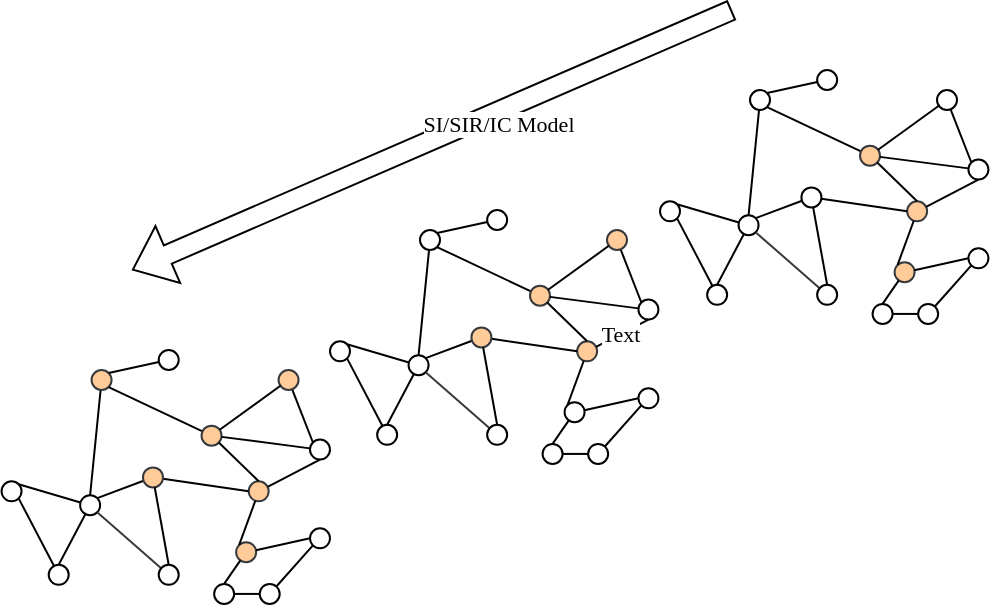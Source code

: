 <mxfile version="18.1.3" type="github">
  <diagram id="QJzVFI7wwdKh4ksq5DaL" name="Page-1">
    <mxGraphModel dx="953" dy="464" grid="1" gridSize="10" guides="1" tooltips="1" connect="1" arrows="1" fold="1" page="1" pageScale="1" pageWidth="827" pageHeight="1169" math="0" shadow="0">
      <root>
        <mxCell id="0" />
        <mxCell id="1" parent="0" />
        <mxCell id="GDryrx9n8suL0AO0dyz_-293" value="" style="group" vertex="1" connectable="0" parent="1">
          <mxGeometry x="414" y="180" width="164.219" height="126.96" as="geometry" />
        </mxCell>
        <mxCell id="GDryrx9n8suL0AO0dyz_-5" value="" style="ellipse;whiteSpace=wrap;html=1;aspect=fixed;" vertex="1" parent="GDryrx9n8suL0AO0dyz_-293">
          <mxGeometry x="39.286" y="72.604" width="10" height="10" as="geometry" />
        </mxCell>
        <mxCell id="GDryrx9n8suL0AO0dyz_-6" style="edgeStyle=none;rounded=0;orthogonalLoop=1;jettySize=auto;html=1;entryX=0.5;entryY=0;entryDx=0;entryDy=0;endArrow=none;endFill=0;" edge="1" parent="GDryrx9n8suL0AO0dyz_-293" source="GDryrx9n8suL0AO0dyz_-7" target="GDryrx9n8suL0AO0dyz_-5">
          <mxGeometry relative="1" as="geometry" />
        </mxCell>
        <mxCell id="GDryrx9n8suL0AO0dyz_-7" value="" style="ellipse;whiteSpace=wrap;html=1;aspect=fixed;" vertex="1" parent="GDryrx9n8suL0AO0dyz_-293">
          <mxGeometry x="45" y="10.0" width="10" height="10" as="geometry" />
        </mxCell>
        <mxCell id="GDryrx9n8suL0AO0dyz_-8" style="edgeStyle=none;rounded=0;orthogonalLoop=1;jettySize=auto;html=1;entryX=1;entryY=1;entryDx=0;entryDy=0;endArrow=none;endFill=0;" edge="1" parent="GDryrx9n8suL0AO0dyz_-293" source="GDryrx9n8suL0AO0dyz_-9" target="GDryrx9n8suL0AO0dyz_-7">
          <mxGeometry relative="1" as="geometry" />
        </mxCell>
        <mxCell id="GDryrx9n8suL0AO0dyz_-9" value="" style="ellipse;whiteSpace=wrap;html=1;aspect=fixed;fillColor=#ffcc99;strokeColor=#36393d;" vertex="1" parent="GDryrx9n8suL0AO0dyz_-293">
          <mxGeometry x="100" y="37.826" width="10" height="10" as="geometry" />
        </mxCell>
        <mxCell id="GDryrx9n8suL0AO0dyz_-10" value="" style="ellipse;whiteSpace=wrap;html=1;aspect=fixed;" vertex="1" parent="GDryrx9n8suL0AO0dyz_-293">
          <mxGeometry y="65.648" width="10" height="10" as="geometry" />
        </mxCell>
        <mxCell id="GDryrx9n8suL0AO0dyz_-11" style="edgeStyle=none;rounded=0;orthogonalLoop=1;jettySize=auto;html=1;entryX=1;entryY=0;entryDx=0;entryDy=0;endArrow=none;endFill=0;" edge="1" parent="GDryrx9n8suL0AO0dyz_-293" source="GDryrx9n8suL0AO0dyz_-5" target="GDryrx9n8suL0AO0dyz_-10">
          <mxGeometry relative="1" as="geometry" />
        </mxCell>
        <mxCell id="GDryrx9n8suL0AO0dyz_-12" style="edgeStyle=none;rounded=0;orthogonalLoop=1;jettySize=auto;html=1;entryX=1;entryY=1;entryDx=0;entryDy=0;endArrow=none;endFill=0;" edge="1" parent="GDryrx9n8suL0AO0dyz_-293" source="GDryrx9n8suL0AO0dyz_-13" target="GDryrx9n8suL0AO0dyz_-10">
          <mxGeometry relative="1" as="geometry" />
        </mxCell>
        <mxCell id="GDryrx9n8suL0AO0dyz_-13" value="" style="ellipse;whiteSpace=wrap;html=1;aspect=fixed;" vertex="1" parent="GDryrx9n8suL0AO0dyz_-293">
          <mxGeometry x="23.571" y="107.387" width="10" height="10" as="geometry" />
        </mxCell>
        <mxCell id="GDryrx9n8suL0AO0dyz_-14" style="edgeStyle=none;rounded=0;orthogonalLoop=1;jettySize=auto;html=1;entryX=0.5;entryY=0;entryDx=0;entryDy=0;endArrow=none;endFill=0;" edge="1" parent="GDryrx9n8suL0AO0dyz_-293" source="GDryrx9n8suL0AO0dyz_-5" target="GDryrx9n8suL0AO0dyz_-13">
          <mxGeometry relative="1" as="geometry" />
        </mxCell>
        <mxCell id="GDryrx9n8suL0AO0dyz_-15" style="edgeStyle=none;rounded=0;orthogonalLoop=1;jettySize=auto;html=1;entryX=1;entryY=0;entryDx=0;entryDy=0;endArrow=none;endFill=0;" edge="1" parent="GDryrx9n8suL0AO0dyz_-293" source="GDryrx9n8suL0AO0dyz_-16" target="GDryrx9n8suL0AO0dyz_-7">
          <mxGeometry relative="1" as="geometry" />
        </mxCell>
        <mxCell id="GDryrx9n8suL0AO0dyz_-16" value="" style="ellipse;whiteSpace=wrap;html=1;aspect=fixed;" vertex="1" parent="GDryrx9n8suL0AO0dyz_-293">
          <mxGeometry x="78.574" width="10" height="10" as="geometry" />
        </mxCell>
        <mxCell id="GDryrx9n8suL0AO0dyz_-18" value="" style="ellipse;whiteSpace=wrap;html=1;aspect=fixed;fillColor=#ffcc99;strokeColor=#36393d;" vertex="1" parent="GDryrx9n8suL0AO0dyz_-293">
          <mxGeometry x="123.571" y="65.652" width="10" height="10" as="geometry" />
        </mxCell>
        <mxCell id="GDryrx9n8suL0AO0dyz_-19" style="edgeStyle=none;rounded=0;orthogonalLoop=1;jettySize=auto;html=1;entryX=0.5;entryY=0;entryDx=0;entryDy=0;endArrow=none;endFill=0;" edge="1" parent="GDryrx9n8suL0AO0dyz_-293" source="GDryrx9n8suL0AO0dyz_-9" target="GDryrx9n8suL0AO0dyz_-18">
          <mxGeometry relative="1" as="geometry" />
        </mxCell>
        <mxCell id="GDryrx9n8suL0AO0dyz_-20" style="edgeStyle=none;rounded=0;orthogonalLoop=1;jettySize=auto;html=1;entryX=1;entryY=0;entryDx=0;entryDy=0;endArrow=none;endFill=0;" edge="1" parent="GDryrx9n8suL0AO0dyz_-293" source="GDryrx9n8suL0AO0dyz_-22" target="GDryrx9n8suL0AO0dyz_-5">
          <mxGeometry relative="1" as="geometry" />
        </mxCell>
        <mxCell id="GDryrx9n8suL0AO0dyz_-21" style="edgeStyle=none;rounded=0;orthogonalLoop=1;jettySize=auto;html=1;entryX=0;entryY=0.5;entryDx=0;entryDy=0;endArrow=none;endFill=0;" edge="1" parent="GDryrx9n8suL0AO0dyz_-293" source="GDryrx9n8suL0AO0dyz_-22" target="GDryrx9n8suL0AO0dyz_-18">
          <mxGeometry relative="1" as="geometry" />
        </mxCell>
        <mxCell id="GDryrx9n8suL0AO0dyz_-22" value="" style="ellipse;whiteSpace=wrap;html=1;aspect=fixed;" vertex="1" parent="GDryrx9n8suL0AO0dyz_-293">
          <mxGeometry x="70.714" y="58.691" width="10" height="10" as="geometry" />
        </mxCell>
        <mxCell id="GDryrx9n8suL0AO0dyz_-23" style="edgeStyle=none;rounded=0;orthogonalLoop=1;jettySize=auto;html=1;entryX=1;entryY=1;entryDx=0;entryDy=0;endArrow=none;endFill=0;fillColor=#ffcc99;strokeColor=#36393d;" edge="1" parent="GDryrx9n8suL0AO0dyz_-293" source="GDryrx9n8suL0AO0dyz_-24" target="GDryrx9n8suL0AO0dyz_-5">
          <mxGeometry relative="1" as="geometry" />
        </mxCell>
        <mxCell id="GDryrx9n8suL0AO0dyz_-24" value="" style="ellipse;whiteSpace=wrap;html=1;aspect=fixed;" vertex="1" parent="GDryrx9n8suL0AO0dyz_-293">
          <mxGeometry x="78.571" y="107.387" width="10" height="10" as="geometry" />
        </mxCell>
        <mxCell id="GDryrx9n8suL0AO0dyz_-25" style="edgeStyle=none;rounded=0;orthogonalLoop=1;jettySize=auto;html=1;entryX=0.5;entryY=0;entryDx=0;entryDy=0;endArrow=none;endFill=0;" edge="1" parent="GDryrx9n8suL0AO0dyz_-293" source="GDryrx9n8suL0AO0dyz_-22" target="GDryrx9n8suL0AO0dyz_-24">
          <mxGeometry relative="1" as="geometry" />
        </mxCell>
        <mxCell id="GDryrx9n8suL0AO0dyz_-26" value="" style="ellipse;whiteSpace=wrap;html=1;aspect=fixed;" vertex="1" parent="GDryrx9n8suL0AO0dyz_-293">
          <mxGeometry x="154.214" y="44.782" width="10" height="10" as="geometry" />
        </mxCell>
        <mxCell id="GDryrx9n8suL0AO0dyz_-27" value="" style="rounded=0;orthogonalLoop=1;jettySize=auto;html=1;endArrow=none;endFill=0;" edge="1" parent="GDryrx9n8suL0AO0dyz_-293" source="GDryrx9n8suL0AO0dyz_-9" target="GDryrx9n8suL0AO0dyz_-26">
          <mxGeometry relative="1" as="geometry" />
        </mxCell>
        <mxCell id="GDryrx9n8suL0AO0dyz_-28" style="edgeStyle=none;rounded=0;orthogonalLoop=1;jettySize=auto;html=1;entryX=0.5;entryY=1;entryDx=0;entryDy=0;endArrow=none;endFill=0;" edge="1" parent="GDryrx9n8suL0AO0dyz_-293" source="GDryrx9n8suL0AO0dyz_-18" target="GDryrx9n8suL0AO0dyz_-26">
          <mxGeometry relative="1" as="geometry" />
        </mxCell>
        <mxCell id="GDryrx9n8suL0AO0dyz_-29" style="edgeStyle=none;rounded=0;orthogonalLoop=1;jettySize=auto;html=1;endArrow=none;endFill=0;entryX=0;entryY=0;entryDx=0;entryDy=0;" edge="1" parent="GDryrx9n8suL0AO0dyz_-293" source="GDryrx9n8suL0AO0dyz_-30" target="GDryrx9n8suL0AO0dyz_-26">
          <mxGeometry relative="1" as="geometry">
            <mxPoint x="162.857" y="44.782" as="targetPoint" />
          </mxGeometry>
        </mxCell>
        <mxCell id="GDryrx9n8suL0AO0dyz_-30" value="" style="ellipse;whiteSpace=wrap;html=1;aspect=fixed;" vertex="1" parent="GDryrx9n8suL0AO0dyz_-293">
          <mxGeometry x="138.5" y="10.0" width="10" height="10" as="geometry" />
        </mxCell>
        <mxCell id="GDryrx9n8suL0AO0dyz_-31" value="" style="rounded=0;orthogonalLoop=1;jettySize=auto;html=1;endArrow=none;endFill=0;" edge="1" parent="GDryrx9n8suL0AO0dyz_-293" source="GDryrx9n8suL0AO0dyz_-9" target="GDryrx9n8suL0AO0dyz_-30">
          <mxGeometry relative="1" as="geometry" />
        </mxCell>
        <mxCell id="GDryrx9n8suL0AO0dyz_-32" value="" style="ellipse;whiteSpace=wrap;html=1;aspect=fixed;" vertex="1" parent="GDryrx9n8suL0AO0dyz_-293">
          <mxGeometry x="129.076" y="116.96" width="10" height="10" as="geometry" />
        </mxCell>
        <mxCell id="GDryrx9n8suL0AO0dyz_-33" value="" style="ellipse;whiteSpace=wrap;html=1;aspect=fixed;fillColor=#ffcc99;strokeColor=#36393d;" vertex="1" parent="GDryrx9n8suL0AO0dyz_-293">
          <mxGeometry x="117.29" y="96.091" width="10" height="10" as="geometry" />
        </mxCell>
        <mxCell id="GDryrx9n8suL0AO0dyz_-17" style="edgeStyle=none;rounded=0;orthogonalLoop=1;jettySize=auto;html=1;endArrow=none;endFill=0;entryX=0;entryY=0;entryDx=0;entryDy=0;" edge="1" parent="GDryrx9n8suL0AO0dyz_-293" source="GDryrx9n8suL0AO0dyz_-18" target="GDryrx9n8suL0AO0dyz_-33">
          <mxGeometry relative="1" as="geometry">
            <mxPoint x="153.429" y="107.391" as="targetPoint" />
          </mxGeometry>
        </mxCell>
        <mxCell id="GDryrx9n8suL0AO0dyz_-34" style="edgeStyle=none;rounded=0;orthogonalLoop=1;jettySize=auto;html=1;entryX=0;entryY=0.5;entryDx=0;entryDy=0;endArrow=none;endFill=0;" edge="1" parent="GDryrx9n8suL0AO0dyz_-293" source="GDryrx9n8suL0AO0dyz_-35" target="GDryrx9n8suL0AO0dyz_-32">
          <mxGeometry relative="1" as="geometry" />
        </mxCell>
        <mxCell id="GDryrx9n8suL0AO0dyz_-35" value="" style="ellipse;whiteSpace=wrap;html=1;aspect=fixed;" vertex="1" parent="GDryrx9n8suL0AO0dyz_-293">
          <mxGeometry x="106.29" y="116.96" width="10" height="10" as="geometry" />
        </mxCell>
        <mxCell id="GDryrx9n8suL0AO0dyz_-36" style="edgeStyle=none;rounded=0;orthogonalLoop=1;jettySize=auto;html=1;entryX=0.5;entryY=0;entryDx=0;entryDy=0;endArrow=none;endFill=0;" edge="1" parent="GDryrx9n8suL0AO0dyz_-293" source="GDryrx9n8suL0AO0dyz_-33" target="GDryrx9n8suL0AO0dyz_-35">
          <mxGeometry relative="1" as="geometry" />
        </mxCell>
        <mxCell id="GDryrx9n8suL0AO0dyz_-37" value="" style="ellipse;whiteSpace=wrap;html=1;aspect=fixed;" vertex="1" parent="GDryrx9n8suL0AO0dyz_-293">
          <mxGeometry x="154.219" y="89.134" width="10" height="10" as="geometry" />
        </mxCell>
        <mxCell id="GDryrx9n8suL0AO0dyz_-38" style="edgeStyle=none;rounded=0;orthogonalLoop=1;jettySize=auto;html=1;entryX=0;entryY=1;entryDx=0;entryDy=0;endArrow=none;endFill=0;" edge="1" parent="GDryrx9n8suL0AO0dyz_-293" source="GDryrx9n8suL0AO0dyz_-32" target="GDryrx9n8suL0AO0dyz_-37">
          <mxGeometry relative="1" as="geometry" />
        </mxCell>
        <mxCell id="GDryrx9n8suL0AO0dyz_-39" style="edgeStyle=none;rounded=0;orthogonalLoop=1;jettySize=auto;html=1;entryX=0;entryY=0.5;entryDx=0;entryDy=0;endArrow=none;endFill=0;" edge="1" parent="GDryrx9n8suL0AO0dyz_-293" source="GDryrx9n8suL0AO0dyz_-33" target="GDryrx9n8suL0AO0dyz_-37">
          <mxGeometry relative="1" as="geometry" />
        </mxCell>
        <mxCell id="GDryrx9n8suL0AO0dyz_-294" value="" style="group" vertex="1" connectable="0" parent="1">
          <mxGeometry x="249" y="250" width="164.219" height="126.96" as="geometry" />
        </mxCell>
        <mxCell id="GDryrx9n8suL0AO0dyz_-295" value="" style="ellipse;whiteSpace=wrap;html=1;aspect=fixed;" vertex="1" parent="GDryrx9n8suL0AO0dyz_-294">
          <mxGeometry x="39.286" y="72.604" width="10" height="10" as="geometry" />
        </mxCell>
        <mxCell id="GDryrx9n8suL0AO0dyz_-296" style="edgeStyle=none;rounded=0;orthogonalLoop=1;jettySize=auto;html=1;entryX=0.5;entryY=0;entryDx=0;entryDy=0;endArrow=none;endFill=0;" edge="1" parent="GDryrx9n8suL0AO0dyz_-294" source="GDryrx9n8suL0AO0dyz_-297" target="GDryrx9n8suL0AO0dyz_-295">
          <mxGeometry relative="1" as="geometry" />
        </mxCell>
        <mxCell id="GDryrx9n8suL0AO0dyz_-297" value="" style="ellipse;whiteSpace=wrap;html=1;aspect=fixed;" vertex="1" parent="GDryrx9n8suL0AO0dyz_-294">
          <mxGeometry x="45" y="10.0" width="10" height="10" as="geometry" />
        </mxCell>
        <mxCell id="GDryrx9n8suL0AO0dyz_-298" style="edgeStyle=none;rounded=0;orthogonalLoop=1;jettySize=auto;html=1;entryX=1;entryY=1;entryDx=0;entryDy=0;endArrow=none;endFill=0;" edge="1" parent="GDryrx9n8suL0AO0dyz_-294" source="GDryrx9n8suL0AO0dyz_-299" target="GDryrx9n8suL0AO0dyz_-297">
          <mxGeometry relative="1" as="geometry" />
        </mxCell>
        <mxCell id="GDryrx9n8suL0AO0dyz_-299" value="" style="ellipse;whiteSpace=wrap;html=1;aspect=fixed;fillColor=#ffcc99;strokeColor=#36393d;" vertex="1" parent="GDryrx9n8suL0AO0dyz_-294">
          <mxGeometry x="100" y="37.826" width="10" height="10" as="geometry" />
        </mxCell>
        <mxCell id="GDryrx9n8suL0AO0dyz_-300" value="" style="ellipse;whiteSpace=wrap;html=1;aspect=fixed;" vertex="1" parent="GDryrx9n8suL0AO0dyz_-294">
          <mxGeometry y="65.648" width="10" height="10" as="geometry" />
        </mxCell>
        <mxCell id="GDryrx9n8suL0AO0dyz_-301" style="edgeStyle=none;rounded=0;orthogonalLoop=1;jettySize=auto;html=1;entryX=1;entryY=0;entryDx=0;entryDy=0;endArrow=none;endFill=0;" edge="1" parent="GDryrx9n8suL0AO0dyz_-294" source="GDryrx9n8suL0AO0dyz_-295" target="GDryrx9n8suL0AO0dyz_-300">
          <mxGeometry relative="1" as="geometry" />
        </mxCell>
        <mxCell id="GDryrx9n8suL0AO0dyz_-302" style="edgeStyle=none;rounded=0;orthogonalLoop=1;jettySize=auto;html=1;entryX=1;entryY=1;entryDx=0;entryDy=0;endArrow=none;endFill=0;" edge="1" parent="GDryrx9n8suL0AO0dyz_-294" source="GDryrx9n8suL0AO0dyz_-303" target="GDryrx9n8suL0AO0dyz_-300">
          <mxGeometry relative="1" as="geometry" />
        </mxCell>
        <mxCell id="GDryrx9n8suL0AO0dyz_-303" value="" style="ellipse;whiteSpace=wrap;html=1;aspect=fixed;" vertex="1" parent="GDryrx9n8suL0AO0dyz_-294">
          <mxGeometry x="23.571" y="107.387" width="10" height="10" as="geometry" />
        </mxCell>
        <mxCell id="GDryrx9n8suL0AO0dyz_-304" style="edgeStyle=none;rounded=0;orthogonalLoop=1;jettySize=auto;html=1;entryX=0.5;entryY=0;entryDx=0;entryDy=0;endArrow=none;endFill=0;" edge="1" parent="GDryrx9n8suL0AO0dyz_-294" source="GDryrx9n8suL0AO0dyz_-295" target="GDryrx9n8suL0AO0dyz_-303">
          <mxGeometry relative="1" as="geometry" />
        </mxCell>
        <mxCell id="GDryrx9n8suL0AO0dyz_-305" style="edgeStyle=none;rounded=0;orthogonalLoop=1;jettySize=auto;html=1;entryX=1;entryY=0;entryDx=0;entryDy=0;endArrow=none;endFill=0;" edge="1" parent="GDryrx9n8suL0AO0dyz_-294" source="GDryrx9n8suL0AO0dyz_-306" target="GDryrx9n8suL0AO0dyz_-297">
          <mxGeometry relative="1" as="geometry" />
        </mxCell>
        <mxCell id="GDryrx9n8suL0AO0dyz_-306" value="" style="ellipse;whiteSpace=wrap;html=1;aspect=fixed;" vertex="1" parent="GDryrx9n8suL0AO0dyz_-294">
          <mxGeometry x="78.574" width="10" height="10" as="geometry" />
        </mxCell>
        <mxCell id="GDryrx9n8suL0AO0dyz_-307" value="" style="ellipse;whiteSpace=wrap;html=1;aspect=fixed;fillColor=#ffcc99;strokeColor=#36393d;" vertex="1" parent="GDryrx9n8suL0AO0dyz_-294">
          <mxGeometry x="123.571" y="65.652" width="10" height="10" as="geometry" />
        </mxCell>
        <mxCell id="GDryrx9n8suL0AO0dyz_-308" style="edgeStyle=none;rounded=0;orthogonalLoop=1;jettySize=auto;html=1;entryX=0.5;entryY=0;entryDx=0;entryDy=0;endArrow=none;endFill=0;" edge="1" parent="GDryrx9n8suL0AO0dyz_-294" source="GDryrx9n8suL0AO0dyz_-299" target="GDryrx9n8suL0AO0dyz_-307">
          <mxGeometry relative="1" as="geometry" />
        </mxCell>
        <mxCell id="GDryrx9n8suL0AO0dyz_-309" style="edgeStyle=none;rounded=0;orthogonalLoop=1;jettySize=auto;html=1;entryX=1;entryY=0;entryDx=0;entryDy=0;endArrow=none;endFill=0;" edge="1" parent="GDryrx9n8suL0AO0dyz_-294" source="GDryrx9n8suL0AO0dyz_-311" target="GDryrx9n8suL0AO0dyz_-295">
          <mxGeometry relative="1" as="geometry" />
        </mxCell>
        <mxCell id="GDryrx9n8suL0AO0dyz_-310" style="edgeStyle=none;rounded=0;orthogonalLoop=1;jettySize=auto;html=1;entryX=0;entryY=0.5;entryDx=0;entryDy=0;endArrow=none;endFill=0;" edge="1" parent="GDryrx9n8suL0AO0dyz_-294" source="GDryrx9n8suL0AO0dyz_-311" target="GDryrx9n8suL0AO0dyz_-307">
          <mxGeometry relative="1" as="geometry" />
        </mxCell>
        <mxCell id="GDryrx9n8suL0AO0dyz_-311" value="" style="ellipse;whiteSpace=wrap;html=1;aspect=fixed;fillColor=#ffcc99;strokeColor=#36393d;" vertex="1" parent="GDryrx9n8suL0AO0dyz_-294">
          <mxGeometry x="70.714" y="58.691" width="10" height="10" as="geometry" />
        </mxCell>
        <mxCell id="GDryrx9n8suL0AO0dyz_-312" style="edgeStyle=none;rounded=0;orthogonalLoop=1;jettySize=auto;html=1;entryX=1;entryY=1;entryDx=0;entryDy=0;endArrow=none;endFill=0;fillColor=#ffcc99;strokeColor=#36393d;" edge="1" parent="GDryrx9n8suL0AO0dyz_-294" source="GDryrx9n8suL0AO0dyz_-313" target="GDryrx9n8suL0AO0dyz_-295">
          <mxGeometry relative="1" as="geometry" />
        </mxCell>
        <mxCell id="GDryrx9n8suL0AO0dyz_-313" value="" style="ellipse;whiteSpace=wrap;html=1;aspect=fixed;" vertex="1" parent="GDryrx9n8suL0AO0dyz_-294">
          <mxGeometry x="78.571" y="107.387" width="10" height="10" as="geometry" />
        </mxCell>
        <mxCell id="GDryrx9n8suL0AO0dyz_-314" style="edgeStyle=none;rounded=0;orthogonalLoop=1;jettySize=auto;html=1;entryX=0.5;entryY=0;entryDx=0;entryDy=0;endArrow=none;endFill=0;" edge="1" parent="GDryrx9n8suL0AO0dyz_-294" source="GDryrx9n8suL0AO0dyz_-311" target="GDryrx9n8suL0AO0dyz_-313">
          <mxGeometry relative="1" as="geometry" />
        </mxCell>
        <mxCell id="GDryrx9n8suL0AO0dyz_-315" value="" style="ellipse;whiteSpace=wrap;html=1;aspect=fixed;" vertex="1" parent="GDryrx9n8suL0AO0dyz_-294">
          <mxGeometry x="154.214" y="44.782" width="10" height="10" as="geometry" />
        </mxCell>
        <mxCell id="GDryrx9n8suL0AO0dyz_-316" value="" style="rounded=0;orthogonalLoop=1;jettySize=auto;html=1;endArrow=none;endFill=0;" edge="1" parent="GDryrx9n8suL0AO0dyz_-294" source="GDryrx9n8suL0AO0dyz_-299" target="GDryrx9n8suL0AO0dyz_-315">
          <mxGeometry relative="1" as="geometry" />
        </mxCell>
        <mxCell id="GDryrx9n8suL0AO0dyz_-317" style="edgeStyle=none;rounded=0;orthogonalLoop=1;jettySize=auto;html=1;entryX=0.5;entryY=1;entryDx=0;entryDy=0;endArrow=none;endFill=0;" edge="1" parent="GDryrx9n8suL0AO0dyz_-294" source="GDryrx9n8suL0AO0dyz_-307" target="GDryrx9n8suL0AO0dyz_-315">
          <mxGeometry relative="1" as="geometry" />
        </mxCell>
        <mxCell id="GDryrx9n8suL0AO0dyz_-368" value="Text" style="edgeLabel;html=1;align=center;verticalAlign=middle;resizable=0;points=[];fontFamily=Times New Roman;" vertex="1" connectable="0" parent="GDryrx9n8suL0AO0dyz_-317">
          <mxGeometry x="-0.074" y="1" relative="1" as="geometry">
            <mxPoint as="offset" />
          </mxGeometry>
        </mxCell>
        <mxCell id="GDryrx9n8suL0AO0dyz_-318" style="edgeStyle=none;rounded=0;orthogonalLoop=1;jettySize=auto;html=1;endArrow=none;endFill=0;entryX=0;entryY=0;entryDx=0;entryDy=0;" edge="1" parent="GDryrx9n8suL0AO0dyz_-294" source="GDryrx9n8suL0AO0dyz_-319" target="GDryrx9n8suL0AO0dyz_-315">
          <mxGeometry relative="1" as="geometry">
            <mxPoint x="162.857" y="44.782" as="targetPoint" />
          </mxGeometry>
        </mxCell>
        <mxCell id="GDryrx9n8suL0AO0dyz_-319" value="" style="ellipse;whiteSpace=wrap;html=1;aspect=fixed;fillColor=#ffcc99;strokeColor=#36393d;" vertex="1" parent="GDryrx9n8suL0AO0dyz_-294">
          <mxGeometry x="138.5" y="10.0" width="10" height="10" as="geometry" />
        </mxCell>
        <mxCell id="GDryrx9n8suL0AO0dyz_-320" value="" style="rounded=0;orthogonalLoop=1;jettySize=auto;html=1;endArrow=none;endFill=0;" edge="1" parent="GDryrx9n8suL0AO0dyz_-294" source="GDryrx9n8suL0AO0dyz_-299" target="GDryrx9n8suL0AO0dyz_-319">
          <mxGeometry relative="1" as="geometry" />
        </mxCell>
        <mxCell id="GDryrx9n8suL0AO0dyz_-321" value="" style="ellipse;whiteSpace=wrap;html=1;aspect=fixed;" vertex="1" parent="GDryrx9n8suL0AO0dyz_-294">
          <mxGeometry x="129.076" y="116.96" width="10" height="10" as="geometry" />
        </mxCell>
        <mxCell id="GDryrx9n8suL0AO0dyz_-322" value="" style="ellipse;whiteSpace=wrap;html=1;aspect=fixed;" vertex="1" parent="GDryrx9n8suL0AO0dyz_-294">
          <mxGeometry x="117.29" y="96.091" width="10" height="10" as="geometry" />
        </mxCell>
        <mxCell id="GDryrx9n8suL0AO0dyz_-323" style="edgeStyle=none;rounded=0;orthogonalLoop=1;jettySize=auto;html=1;endArrow=none;endFill=0;entryX=0;entryY=0;entryDx=0;entryDy=0;" edge="1" parent="GDryrx9n8suL0AO0dyz_-294" source="GDryrx9n8suL0AO0dyz_-307" target="GDryrx9n8suL0AO0dyz_-322">
          <mxGeometry relative="1" as="geometry">
            <mxPoint x="153.429" y="107.391" as="targetPoint" />
          </mxGeometry>
        </mxCell>
        <mxCell id="GDryrx9n8suL0AO0dyz_-324" style="edgeStyle=none;rounded=0;orthogonalLoop=1;jettySize=auto;html=1;entryX=0;entryY=0.5;entryDx=0;entryDy=0;endArrow=none;endFill=0;" edge="1" parent="GDryrx9n8suL0AO0dyz_-294" source="GDryrx9n8suL0AO0dyz_-325" target="GDryrx9n8suL0AO0dyz_-321">
          <mxGeometry relative="1" as="geometry" />
        </mxCell>
        <mxCell id="GDryrx9n8suL0AO0dyz_-325" value="" style="ellipse;whiteSpace=wrap;html=1;aspect=fixed;" vertex="1" parent="GDryrx9n8suL0AO0dyz_-294">
          <mxGeometry x="106.29" y="116.96" width="10" height="10" as="geometry" />
        </mxCell>
        <mxCell id="GDryrx9n8suL0AO0dyz_-326" style="edgeStyle=none;rounded=0;orthogonalLoop=1;jettySize=auto;html=1;entryX=0.5;entryY=0;entryDx=0;entryDy=0;endArrow=none;endFill=0;" edge="1" parent="GDryrx9n8suL0AO0dyz_-294" source="GDryrx9n8suL0AO0dyz_-322" target="GDryrx9n8suL0AO0dyz_-325">
          <mxGeometry relative="1" as="geometry" />
        </mxCell>
        <mxCell id="GDryrx9n8suL0AO0dyz_-327" value="" style="ellipse;whiteSpace=wrap;html=1;aspect=fixed;" vertex="1" parent="GDryrx9n8suL0AO0dyz_-294">
          <mxGeometry x="154.219" y="89.134" width="10" height="10" as="geometry" />
        </mxCell>
        <mxCell id="GDryrx9n8suL0AO0dyz_-328" style="edgeStyle=none;rounded=0;orthogonalLoop=1;jettySize=auto;html=1;entryX=0;entryY=1;entryDx=0;entryDy=0;endArrow=none;endFill=0;" edge="1" parent="GDryrx9n8suL0AO0dyz_-294" source="GDryrx9n8suL0AO0dyz_-321" target="GDryrx9n8suL0AO0dyz_-327">
          <mxGeometry relative="1" as="geometry" />
        </mxCell>
        <mxCell id="GDryrx9n8suL0AO0dyz_-329" style="edgeStyle=none;rounded=0;orthogonalLoop=1;jettySize=auto;html=1;entryX=0;entryY=0.5;entryDx=0;entryDy=0;endArrow=none;endFill=0;" edge="1" parent="GDryrx9n8suL0AO0dyz_-294" source="GDryrx9n8suL0AO0dyz_-322" target="GDryrx9n8suL0AO0dyz_-327">
          <mxGeometry relative="1" as="geometry" />
        </mxCell>
        <mxCell id="GDryrx9n8suL0AO0dyz_-330" value="" style="group" vertex="1" connectable="0" parent="1">
          <mxGeometry x="84.78" y="320" width="164.219" height="126.96" as="geometry" />
        </mxCell>
        <mxCell id="GDryrx9n8suL0AO0dyz_-331" value="" style="ellipse;whiteSpace=wrap;html=1;aspect=fixed;" vertex="1" parent="GDryrx9n8suL0AO0dyz_-330">
          <mxGeometry x="39.286" y="72.604" width="10" height="10" as="geometry" />
        </mxCell>
        <mxCell id="GDryrx9n8suL0AO0dyz_-332" style="edgeStyle=none;rounded=0;orthogonalLoop=1;jettySize=auto;html=1;entryX=0.5;entryY=0;entryDx=0;entryDy=0;endArrow=none;endFill=0;" edge="1" parent="GDryrx9n8suL0AO0dyz_-330" source="GDryrx9n8suL0AO0dyz_-333" target="GDryrx9n8suL0AO0dyz_-331">
          <mxGeometry relative="1" as="geometry" />
        </mxCell>
        <mxCell id="GDryrx9n8suL0AO0dyz_-333" value="" style="ellipse;whiteSpace=wrap;html=1;aspect=fixed;fillColor=#ffcc99;strokeColor=#36393d;" vertex="1" parent="GDryrx9n8suL0AO0dyz_-330">
          <mxGeometry x="45" y="10.0" width="10" height="10" as="geometry" />
        </mxCell>
        <mxCell id="GDryrx9n8suL0AO0dyz_-334" style="edgeStyle=none;rounded=0;orthogonalLoop=1;jettySize=auto;html=1;entryX=1;entryY=1;entryDx=0;entryDy=0;endArrow=none;endFill=0;" edge="1" parent="GDryrx9n8suL0AO0dyz_-330" source="GDryrx9n8suL0AO0dyz_-335" target="GDryrx9n8suL0AO0dyz_-333">
          <mxGeometry relative="1" as="geometry" />
        </mxCell>
        <mxCell id="GDryrx9n8suL0AO0dyz_-335" value="" style="ellipse;whiteSpace=wrap;html=1;aspect=fixed;fillColor=#ffcc99;strokeColor=#36393d;" vertex="1" parent="GDryrx9n8suL0AO0dyz_-330">
          <mxGeometry x="100" y="37.826" width="10" height="10" as="geometry" />
        </mxCell>
        <mxCell id="GDryrx9n8suL0AO0dyz_-336" value="" style="ellipse;whiteSpace=wrap;html=1;aspect=fixed;" vertex="1" parent="GDryrx9n8suL0AO0dyz_-330">
          <mxGeometry y="65.648" width="10" height="10" as="geometry" />
        </mxCell>
        <mxCell id="GDryrx9n8suL0AO0dyz_-337" style="edgeStyle=none;rounded=0;orthogonalLoop=1;jettySize=auto;html=1;entryX=1;entryY=0;entryDx=0;entryDy=0;endArrow=none;endFill=0;" edge="1" parent="GDryrx9n8suL0AO0dyz_-330" source="GDryrx9n8suL0AO0dyz_-331" target="GDryrx9n8suL0AO0dyz_-336">
          <mxGeometry relative="1" as="geometry" />
        </mxCell>
        <mxCell id="GDryrx9n8suL0AO0dyz_-338" style="edgeStyle=none;rounded=0;orthogonalLoop=1;jettySize=auto;html=1;entryX=1;entryY=1;entryDx=0;entryDy=0;endArrow=none;endFill=0;" edge="1" parent="GDryrx9n8suL0AO0dyz_-330" source="GDryrx9n8suL0AO0dyz_-339" target="GDryrx9n8suL0AO0dyz_-336">
          <mxGeometry relative="1" as="geometry" />
        </mxCell>
        <mxCell id="GDryrx9n8suL0AO0dyz_-339" value="" style="ellipse;whiteSpace=wrap;html=1;aspect=fixed;" vertex="1" parent="GDryrx9n8suL0AO0dyz_-330">
          <mxGeometry x="23.571" y="107.387" width="10" height="10" as="geometry" />
        </mxCell>
        <mxCell id="GDryrx9n8suL0AO0dyz_-340" style="edgeStyle=none;rounded=0;orthogonalLoop=1;jettySize=auto;html=1;entryX=0.5;entryY=0;entryDx=0;entryDy=0;endArrow=none;endFill=0;" edge="1" parent="GDryrx9n8suL0AO0dyz_-330" source="GDryrx9n8suL0AO0dyz_-331" target="GDryrx9n8suL0AO0dyz_-339">
          <mxGeometry relative="1" as="geometry" />
        </mxCell>
        <mxCell id="GDryrx9n8suL0AO0dyz_-341" style="edgeStyle=none;rounded=0;orthogonalLoop=1;jettySize=auto;html=1;entryX=1;entryY=0;entryDx=0;entryDy=0;endArrow=none;endFill=0;" edge="1" parent="GDryrx9n8suL0AO0dyz_-330" source="GDryrx9n8suL0AO0dyz_-342" target="GDryrx9n8suL0AO0dyz_-333">
          <mxGeometry relative="1" as="geometry" />
        </mxCell>
        <mxCell id="GDryrx9n8suL0AO0dyz_-342" value="" style="ellipse;whiteSpace=wrap;html=1;aspect=fixed;" vertex="1" parent="GDryrx9n8suL0AO0dyz_-330">
          <mxGeometry x="78.574" width="10" height="10" as="geometry" />
        </mxCell>
        <mxCell id="GDryrx9n8suL0AO0dyz_-343" value="" style="ellipse;whiteSpace=wrap;html=1;aspect=fixed;fillColor=#ffcc99;strokeColor=#36393d;" vertex="1" parent="GDryrx9n8suL0AO0dyz_-330">
          <mxGeometry x="123.571" y="65.652" width="10" height="10" as="geometry" />
        </mxCell>
        <mxCell id="GDryrx9n8suL0AO0dyz_-344" style="edgeStyle=none;rounded=0;orthogonalLoop=1;jettySize=auto;html=1;entryX=0.5;entryY=0;entryDx=0;entryDy=0;endArrow=none;endFill=0;" edge="1" parent="GDryrx9n8suL0AO0dyz_-330" source="GDryrx9n8suL0AO0dyz_-335" target="GDryrx9n8suL0AO0dyz_-343">
          <mxGeometry relative="1" as="geometry" />
        </mxCell>
        <mxCell id="GDryrx9n8suL0AO0dyz_-345" style="edgeStyle=none;rounded=0;orthogonalLoop=1;jettySize=auto;html=1;entryX=1;entryY=0;entryDx=0;entryDy=0;endArrow=none;endFill=0;" edge="1" parent="GDryrx9n8suL0AO0dyz_-330" source="GDryrx9n8suL0AO0dyz_-347" target="GDryrx9n8suL0AO0dyz_-331">
          <mxGeometry relative="1" as="geometry" />
        </mxCell>
        <mxCell id="GDryrx9n8suL0AO0dyz_-346" style="edgeStyle=none;rounded=0;orthogonalLoop=1;jettySize=auto;html=1;entryX=0;entryY=0.5;entryDx=0;entryDy=0;endArrow=none;endFill=0;" edge="1" parent="GDryrx9n8suL0AO0dyz_-330" source="GDryrx9n8suL0AO0dyz_-347" target="GDryrx9n8suL0AO0dyz_-343">
          <mxGeometry relative="1" as="geometry" />
        </mxCell>
        <mxCell id="GDryrx9n8suL0AO0dyz_-347" value="" style="ellipse;whiteSpace=wrap;html=1;aspect=fixed;fillColor=#ffcc99;strokeColor=#36393d;" vertex="1" parent="GDryrx9n8suL0AO0dyz_-330">
          <mxGeometry x="70.714" y="58.691" width="10" height="10" as="geometry" />
        </mxCell>
        <mxCell id="GDryrx9n8suL0AO0dyz_-348" style="edgeStyle=none;rounded=0;orthogonalLoop=1;jettySize=auto;html=1;entryX=1;entryY=1;entryDx=0;entryDy=0;endArrow=none;endFill=0;fillColor=#ffcc99;strokeColor=#36393d;" edge="1" parent="GDryrx9n8suL0AO0dyz_-330" source="GDryrx9n8suL0AO0dyz_-349" target="GDryrx9n8suL0AO0dyz_-331">
          <mxGeometry relative="1" as="geometry" />
        </mxCell>
        <mxCell id="GDryrx9n8suL0AO0dyz_-349" value="" style="ellipse;whiteSpace=wrap;html=1;aspect=fixed;" vertex="1" parent="GDryrx9n8suL0AO0dyz_-330">
          <mxGeometry x="78.571" y="107.387" width="10" height="10" as="geometry" />
        </mxCell>
        <mxCell id="GDryrx9n8suL0AO0dyz_-350" style="edgeStyle=none;rounded=0;orthogonalLoop=1;jettySize=auto;html=1;entryX=0.5;entryY=0;entryDx=0;entryDy=0;endArrow=none;endFill=0;" edge="1" parent="GDryrx9n8suL0AO0dyz_-330" source="GDryrx9n8suL0AO0dyz_-347" target="GDryrx9n8suL0AO0dyz_-349">
          <mxGeometry relative="1" as="geometry" />
        </mxCell>
        <mxCell id="GDryrx9n8suL0AO0dyz_-351" value="" style="ellipse;whiteSpace=wrap;html=1;aspect=fixed;" vertex="1" parent="GDryrx9n8suL0AO0dyz_-330">
          <mxGeometry x="154.214" y="44.782" width="10" height="10" as="geometry" />
        </mxCell>
        <mxCell id="GDryrx9n8suL0AO0dyz_-352" value="" style="rounded=0;orthogonalLoop=1;jettySize=auto;html=1;endArrow=none;endFill=0;" edge="1" parent="GDryrx9n8suL0AO0dyz_-330" source="GDryrx9n8suL0AO0dyz_-335" target="GDryrx9n8suL0AO0dyz_-351">
          <mxGeometry relative="1" as="geometry" />
        </mxCell>
        <mxCell id="GDryrx9n8suL0AO0dyz_-353" style="edgeStyle=none;rounded=0;orthogonalLoop=1;jettySize=auto;html=1;entryX=0.5;entryY=1;entryDx=0;entryDy=0;endArrow=none;endFill=0;" edge="1" parent="GDryrx9n8suL0AO0dyz_-330" source="GDryrx9n8suL0AO0dyz_-343" target="GDryrx9n8suL0AO0dyz_-351">
          <mxGeometry relative="1" as="geometry" />
        </mxCell>
        <mxCell id="GDryrx9n8suL0AO0dyz_-354" style="edgeStyle=none;rounded=0;orthogonalLoop=1;jettySize=auto;html=1;endArrow=none;endFill=0;entryX=0;entryY=0;entryDx=0;entryDy=0;" edge="1" parent="GDryrx9n8suL0AO0dyz_-330" source="GDryrx9n8suL0AO0dyz_-355" target="GDryrx9n8suL0AO0dyz_-351">
          <mxGeometry relative="1" as="geometry">
            <mxPoint x="162.857" y="44.782" as="targetPoint" />
          </mxGeometry>
        </mxCell>
        <mxCell id="GDryrx9n8suL0AO0dyz_-355" value="" style="ellipse;whiteSpace=wrap;html=1;aspect=fixed;fillColor=#ffcc99;strokeColor=#36393d;" vertex="1" parent="GDryrx9n8suL0AO0dyz_-330">
          <mxGeometry x="138.5" y="10.0" width="10" height="10" as="geometry" />
        </mxCell>
        <mxCell id="GDryrx9n8suL0AO0dyz_-356" value="" style="rounded=0;orthogonalLoop=1;jettySize=auto;html=1;endArrow=none;endFill=0;" edge="1" parent="GDryrx9n8suL0AO0dyz_-330" source="GDryrx9n8suL0AO0dyz_-335" target="GDryrx9n8suL0AO0dyz_-355">
          <mxGeometry relative="1" as="geometry" />
        </mxCell>
        <mxCell id="GDryrx9n8suL0AO0dyz_-357" value="" style="ellipse;whiteSpace=wrap;html=1;aspect=fixed;" vertex="1" parent="GDryrx9n8suL0AO0dyz_-330">
          <mxGeometry x="129.076" y="116.96" width="10" height="10" as="geometry" />
        </mxCell>
        <mxCell id="GDryrx9n8suL0AO0dyz_-358" value="" style="ellipse;whiteSpace=wrap;html=1;aspect=fixed;fillColor=#ffcc99;strokeColor=#36393d;" vertex="1" parent="GDryrx9n8suL0AO0dyz_-330">
          <mxGeometry x="117.29" y="96.091" width="10" height="10" as="geometry" />
        </mxCell>
        <mxCell id="GDryrx9n8suL0AO0dyz_-359" style="edgeStyle=none;rounded=0;orthogonalLoop=1;jettySize=auto;html=1;endArrow=none;endFill=0;entryX=0;entryY=0;entryDx=0;entryDy=0;" edge="1" parent="GDryrx9n8suL0AO0dyz_-330" source="GDryrx9n8suL0AO0dyz_-343" target="GDryrx9n8suL0AO0dyz_-358">
          <mxGeometry relative="1" as="geometry">
            <mxPoint x="153.429" y="107.391" as="targetPoint" />
          </mxGeometry>
        </mxCell>
        <mxCell id="GDryrx9n8suL0AO0dyz_-360" style="edgeStyle=none;rounded=0;orthogonalLoop=1;jettySize=auto;html=1;entryX=0;entryY=0.5;entryDx=0;entryDy=0;endArrow=none;endFill=0;" edge="1" parent="GDryrx9n8suL0AO0dyz_-330" source="GDryrx9n8suL0AO0dyz_-361" target="GDryrx9n8suL0AO0dyz_-357">
          <mxGeometry relative="1" as="geometry" />
        </mxCell>
        <mxCell id="GDryrx9n8suL0AO0dyz_-361" value="" style="ellipse;whiteSpace=wrap;html=1;aspect=fixed;" vertex="1" parent="GDryrx9n8suL0AO0dyz_-330">
          <mxGeometry x="106.29" y="116.96" width="10" height="10" as="geometry" />
        </mxCell>
        <mxCell id="GDryrx9n8suL0AO0dyz_-362" style="edgeStyle=none;rounded=0;orthogonalLoop=1;jettySize=auto;html=1;entryX=0.5;entryY=0;entryDx=0;entryDy=0;endArrow=none;endFill=0;" edge="1" parent="GDryrx9n8suL0AO0dyz_-330" source="GDryrx9n8suL0AO0dyz_-358" target="GDryrx9n8suL0AO0dyz_-361">
          <mxGeometry relative="1" as="geometry" />
        </mxCell>
        <mxCell id="GDryrx9n8suL0AO0dyz_-363" value="" style="ellipse;whiteSpace=wrap;html=1;aspect=fixed;" vertex="1" parent="GDryrx9n8suL0AO0dyz_-330">
          <mxGeometry x="154.219" y="89.134" width="10" height="10" as="geometry" />
        </mxCell>
        <mxCell id="GDryrx9n8suL0AO0dyz_-364" style="edgeStyle=none;rounded=0;orthogonalLoop=1;jettySize=auto;html=1;entryX=0;entryY=1;entryDx=0;entryDy=0;endArrow=none;endFill=0;" edge="1" parent="GDryrx9n8suL0AO0dyz_-330" source="GDryrx9n8suL0AO0dyz_-357" target="GDryrx9n8suL0AO0dyz_-363">
          <mxGeometry relative="1" as="geometry" />
        </mxCell>
        <mxCell id="GDryrx9n8suL0AO0dyz_-365" style="edgeStyle=none;rounded=0;orthogonalLoop=1;jettySize=auto;html=1;entryX=0;entryY=0.5;entryDx=0;entryDy=0;endArrow=none;endFill=0;" edge="1" parent="GDryrx9n8suL0AO0dyz_-330" source="GDryrx9n8suL0AO0dyz_-358" target="GDryrx9n8suL0AO0dyz_-363">
          <mxGeometry relative="1" as="geometry" />
        </mxCell>
        <mxCell id="GDryrx9n8suL0AO0dyz_-366" value="" style="shape=flexArrow;endArrow=classic;html=1;rounded=0;" edge="1" parent="1">
          <mxGeometry width="50" height="50" relative="1" as="geometry">
            <mxPoint x="450" y="150" as="sourcePoint" />
            <mxPoint x="150" y="280" as="targetPoint" />
          </mxGeometry>
        </mxCell>
        <mxCell id="GDryrx9n8suL0AO0dyz_-367" value="&lt;font face=&quot;Times New Roman&quot;&gt;SI/SIR/IC Model&lt;/font&gt;" style="edgeLabel;html=1;align=center;verticalAlign=middle;resizable=0;points=[];" vertex="1" connectable="0" parent="GDryrx9n8suL0AO0dyz_-366">
          <mxGeometry x="-0.204" y="6" relative="1" as="geometry">
            <mxPoint as="offset" />
          </mxGeometry>
        </mxCell>
      </root>
    </mxGraphModel>
  </diagram>
</mxfile>
